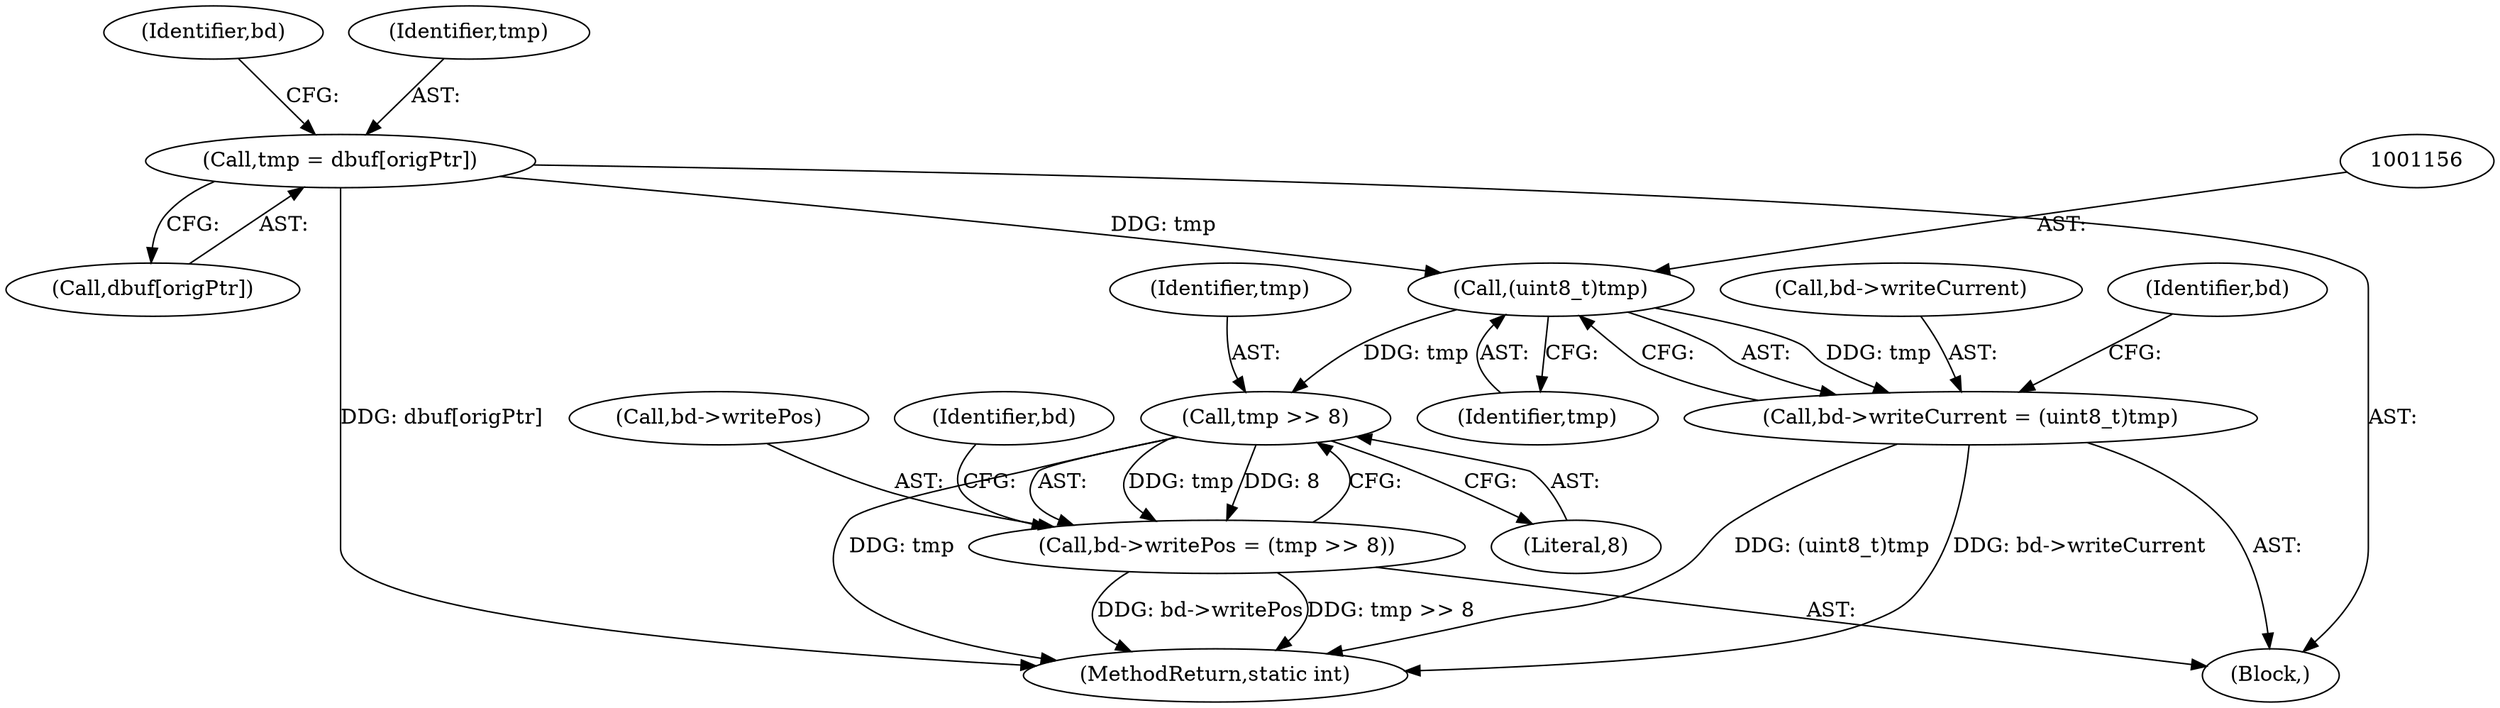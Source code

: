 digraph "0_busybox_0402cb32df015d9372578e3db27db47b33d5c7b0@array" {
"1001146" [label="(Call,tmp = dbuf[origPtr])"];
"1001155" [label="(Call,(uint8_t)tmp)"];
"1001151" [label="(Call,bd->writeCurrent = (uint8_t)tmp)"];
"1001162" [label="(Call,tmp >> 8)"];
"1001158" [label="(Call,bd->writePos = (tmp >> 8))"];
"1001155" [label="(Call,(uint8_t)tmp)"];
"1001146" [label="(Call,tmp = dbuf[origPtr])"];
"1001136" [label="(Block,)"];
"1001160" [label="(Identifier,bd)"];
"1001153" [label="(Identifier,bd)"];
"1001148" [label="(Call,dbuf[origPtr])"];
"1001162" [label="(Call,tmp >> 8)"];
"1001152" [label="(Call,bd->writeCurrent)"];
"1001159" [label="(Call,bd->writePos)"];
"1001157" [label="(Identifier,tmp)"];
"1001164" [label="(Literal,8)"];
"1001167" [label="(Identifier,bd)"];
"1001147" [label="(Identifier,tmp)"];
"1001151" [label="(Call,bd->writeCurrent = (uint8_t)tmp)"];
"1001158" [label="(Call,bd->writePos = (tmp >> 8))"];
"1001177" [label="(MethodReturn,static int)"];
"1001163" [label="(Identifier,tmp)"];
"1001146" -> "1001136"  [label="AST: "];
"1001146" -> "1001148"  [label="CFG: "];
"1001147" -> "1001146"  [label="AST: "];
"1001148" -> "1001146"  [label="AST: "];
"1001153" -> "1001146"  [label="CFG: "];
"1001146" -> "1001177"  [label="DDG: dbuf[origPtr]"];
"1001146" -> "1001155"  [label="DDG: tmp"];
"1001155" -> "1001151"  [label="AST: "];
"1001155" -> "1001157"  [label="CFG: "];
"1001156" -> "1001155"  [label="AST: "];
"1001157" -> "1001155"  [label="AST: "];
"1001151" -> "1001155"  [label="CFG: "];
"1001155" -> "1001151"  [label="DDG: tmp"];
"1001155" -> "1001162"  [label="DDG: tmp"];
"1001151" -> "1001136"  [label="AST: "];
"1001152" -> "1001151"  [label="AST: "];
"1001160" -> "1001151"  [label="CFG: "];
"1001151" -> "1001177"  [label="DDG: (uint8_t)tmp"];
"1001151" -> "1001177"  [label="DDG: bd->writeCurrent"];
"1001162" -> "1001158"  [label="AST: "];
"1001162" -> "1001164"  [label="CFG: "];
"1001163" -> "1001162"  [label="AST: "];
"1001164" -> "1001162"  [label="AST: "];
"1001158" -> "1001162"  [label="CFG: "];
"1001162" -> "1001177"  [label="DDG: tmp"];
"1001162" -> "1001158"  [label="DDG: tmp"];
"1001162" -> "1001158"  [label="DDG: 8"];
"1001158" -> "1001136"  [label="AST: "];
"1001159" -> "1001158"  [label="AST: "];
"1001167" -> "1001158"  [label="CFG: "];
"1001158" -> "1001177"  [label="DDG: bd->writePos"];
"1001158" -> "1001177"  [label="DDG: tmp >> 8"];
}
